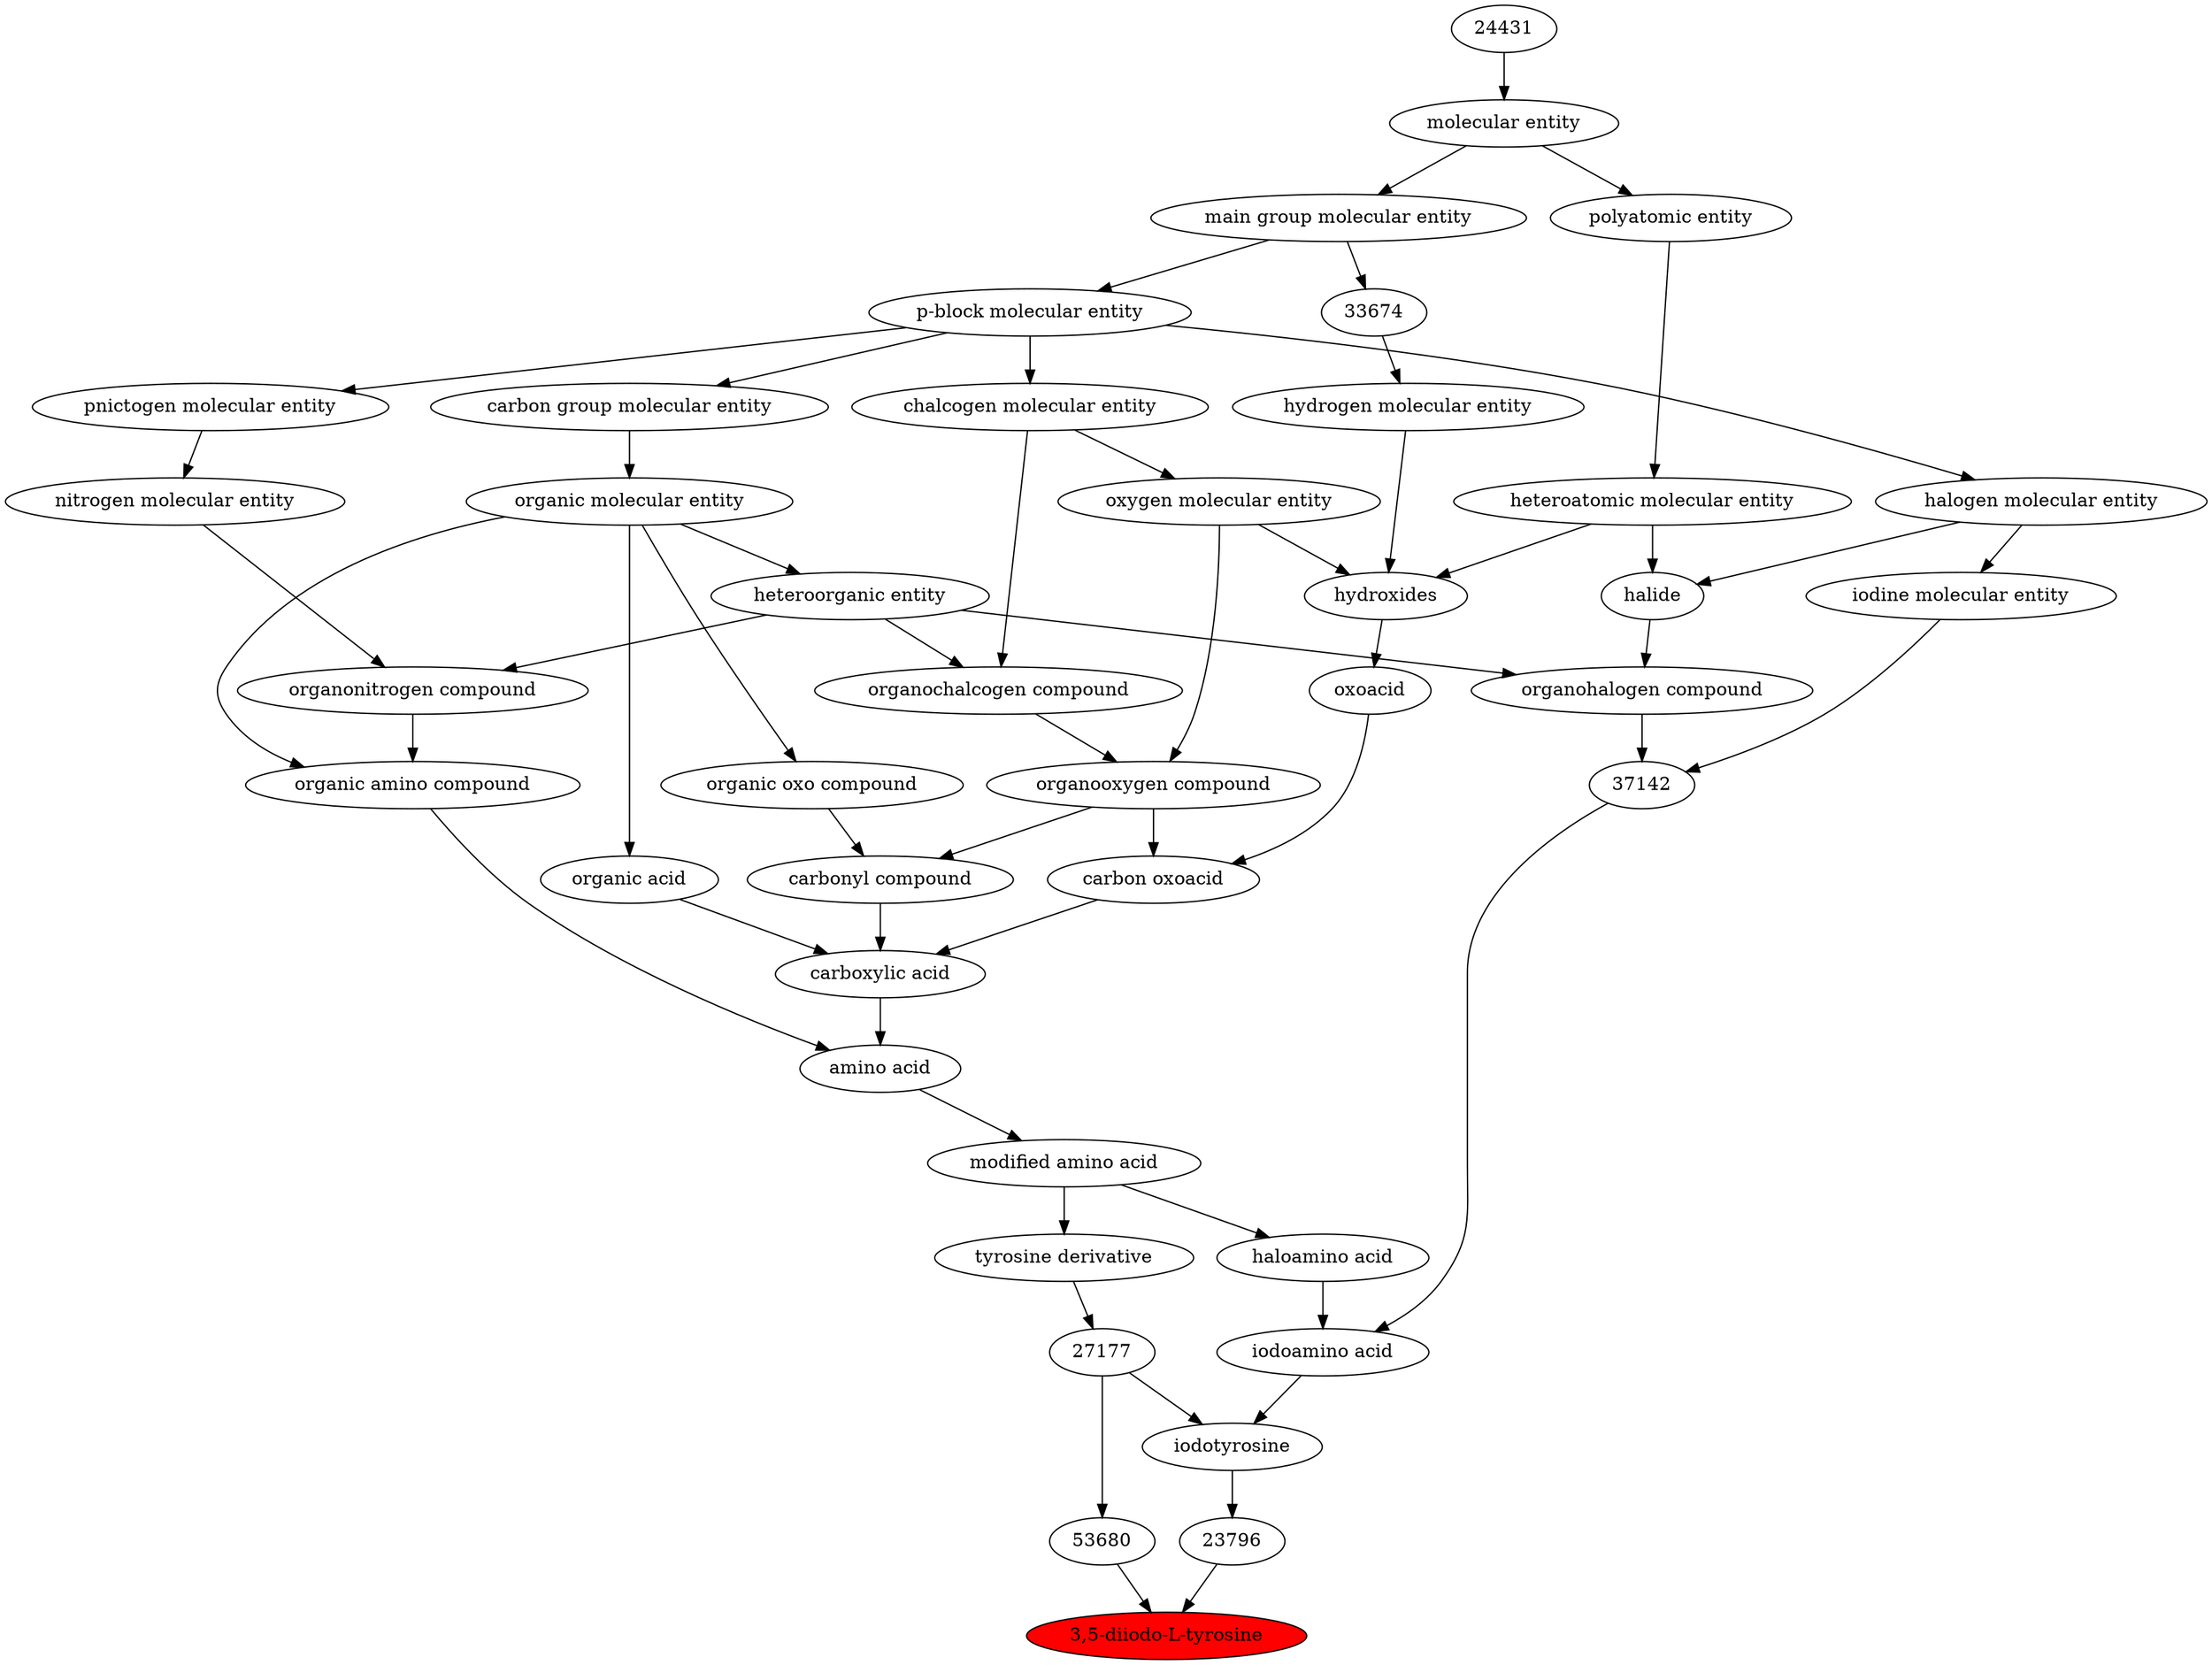 digraph tree{ 
15768 [label="3,5-diiodo-L-tyrosine" fillcolor=red style=filled]
53680 -> 15768
23796 -> 15768
53680 [label="53680"]
27177 -> 53680
23796 [label="23796"]
24865 -> 23796
27177 [label="27177"]
62761 -> 27177
24865 [label="iodotyrosine"]
24862 -> 24865
27177 -> 24865
62761 [label="tyrosine derivative"]
25359 -> 62761
24862 [label="iodoamino acid"]
37142 -> 24862
24470 -> 24862
25359 [label="modified amino acid"]
33709 -> 25359
37142 [label="37142"]
36684 -> 37142
24860 -> 37142
24470 [label="haloamino acid"]
25359 -> 24470
33709 [label="amino acid"]
50047 -> 33709
33575 -> 33709
36684 [label="organohalogen compound"]
33285 -> 36684
37578 -> 36684
24860 [label="iodine molecular entity"]
24471 -> 24860
50047 [label="organic amino compound"]
50860 -> 50047
35352 -> 50047
33575 [label="carboxylic acid"]
36586 -> 33575
35605 -> 33575
64709 -> 33575
33285 [label="heteroorganic entity"]
50860 -> 33285
37578 [label="halide"]
24471 -> 37578
37577 -> 37578
24471 [label="halogen molecular entity"]
33675 -> 24471
50860 [label="organic molecular entity"]
33582 -> 50860
35352 [label="organonitrogen compound"]
51143 -> 35352
33285 -> 35352
36586 [label="carbonyl compound"]
36587 -> 36586
36963 -> 36586
35605 [label="carbon oxoacid"]
24833 -> 35605
36963 -> 35605
64709 [label="organic acid"]
50860 -> 64709
37577 [label="heteroatomic molecular entity"]
36357 -> 37577
33675 [label="p-block molecular entity"]
33579 -> 33675
33582 [label="carbon group molecular entity"]
33675 -> 33582
51143 [label="nitrogen molecular entity"]
33302 -> 51143
36587 [label="organic oxo compound"]
50860 -> 36587
36963 [label="organooxygen compound"]
36962 -> 36963
25806 -> 36963
24833 [label="oxoacid"]
24651 -> 24833
36357 [label="polyatomic entity"]
23367 -> 36357
33579 [label="main group molecular entity"]
23367 -> 33579
33302 [label="pnictogen molecular entity"]
33675 -> 33302
36962 [label="organochalcogen compound"]
33285 -> 36962
33304 -> 36962
25806 [label="oxygen molecular entity"]
33304 -> 25806
24651 [label="hydroxides"]
25806 -> 24651
33608 -> 24651
37577 -> 24651
23367 [label="molecular entity"]
24431 -> 23367
33304 [label="chalcogen molecular entity"]
33675 -> 33304
33608 [label="hydrogen molecular entity"]
33674 -> 33608
24431 [label="24431"]
33674 [label="33674"]
33579 -> 33674
}